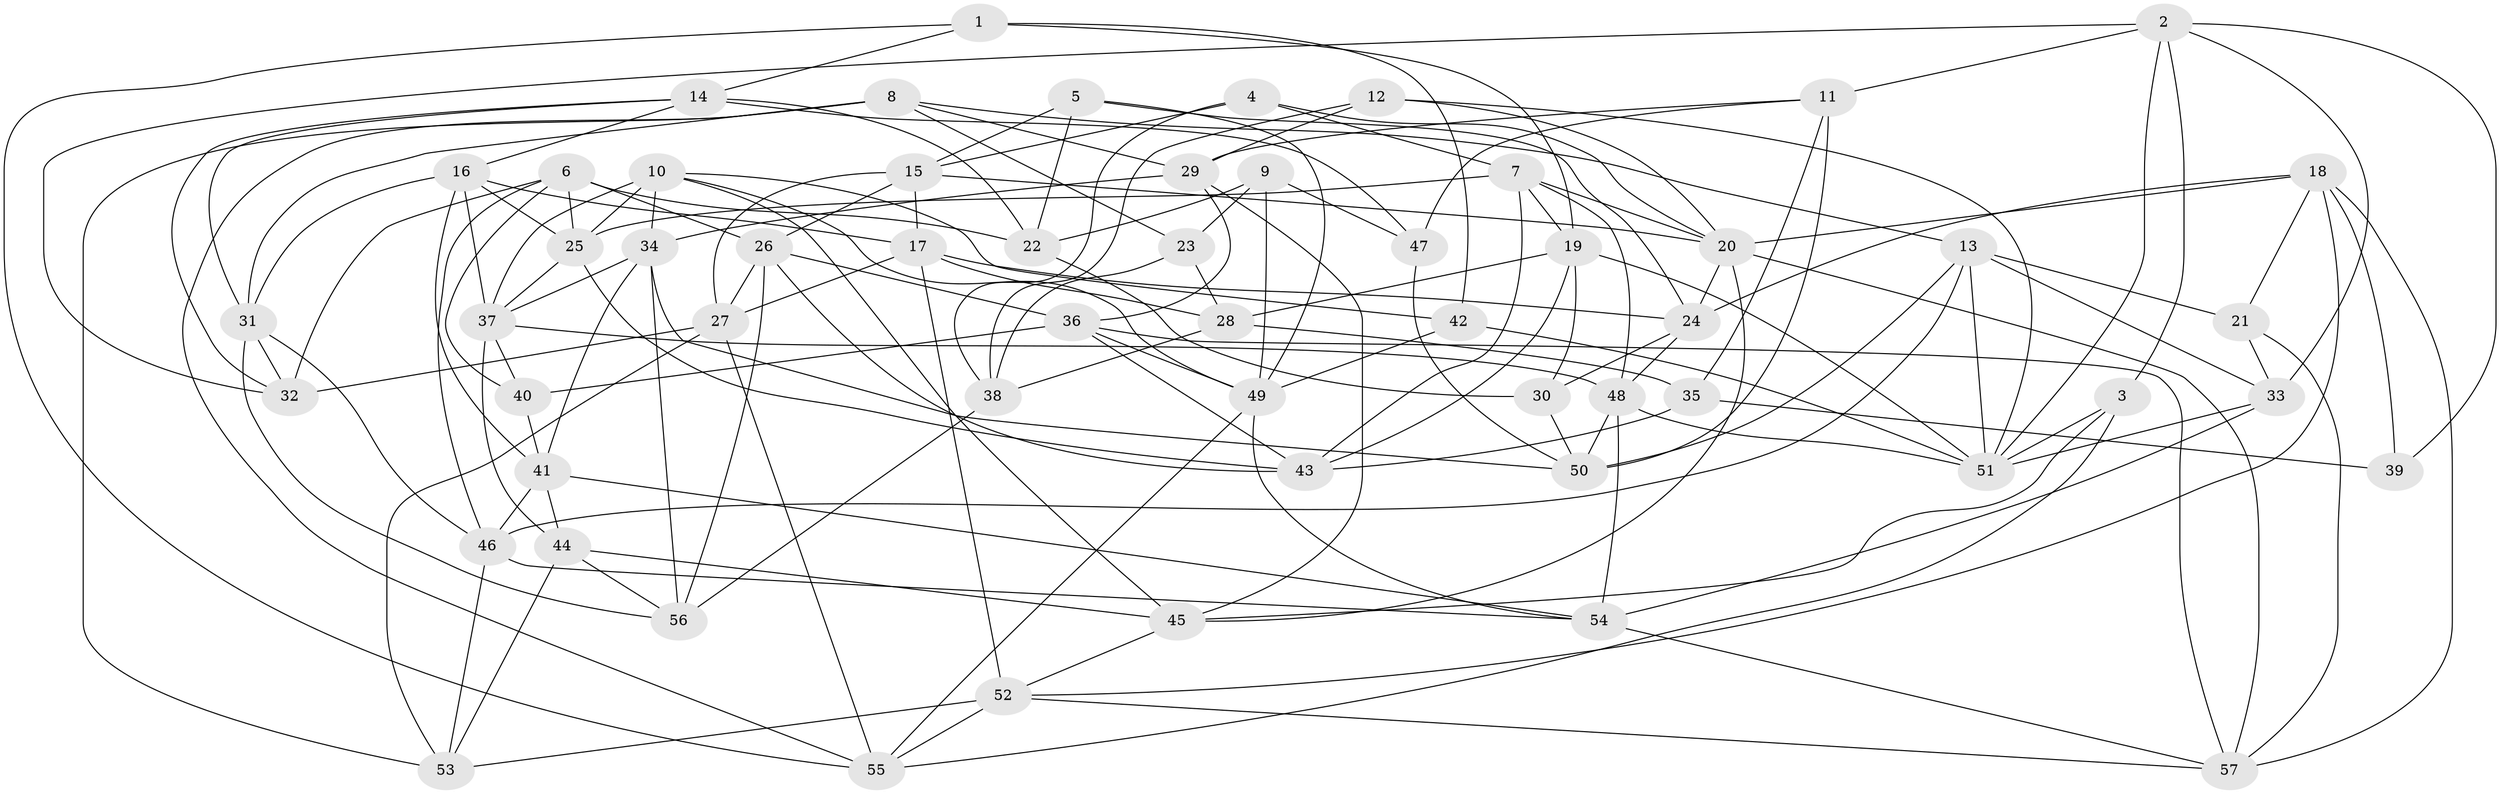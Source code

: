 // original degree distribution, {4: 1.0}
// Generated by graph-tools (version 1.1) at 2025/03/03/09/25 03:03:07]
// undirected, 57 vertices, 155 edges
graph export_dot {
graph [start="1"]
  node [color=gray90,style=filled];
  1;
  2;
  3;
  4;
  5;
  6;
  7;
  8;
  9;
  10;
  11;
  12;
  13;
  14;
  15;
  16;
  17;
  18;
  19;
  20;
  21;
  22;
  23;
  24;
  25;
  26;
  27;
  28;
  29;
  30;
  31;
  32;
  33;
  34;
  35;
  36;
  37;
  38;
  39;
  40;
  41;
  42;
  43;
  44;
  45;
  46;
  47;
  48;
  49;
  50;
  51;
  52;
  53;
  54;
  55;
  56;
  57;
  1 -- 14 [weight=1.0];
  1 -- 19 [weight=1.0];
  1 -- 42 [weight=1.0];
  1 -- 55 [weight=1.0];
  2 -- 3 [weight=1.0];
  2 -- 11 [weight=1.0];
  2 -- 32 [weight=1.0];
  2 -- 33 [weight=1.0];
  2 -- 39 [weight=1.0];
  2 -- 51 [weight=1.0];
  3 -- 45 [weight=1.0];
  3 -- 51 [weight=1.0];
  3 -- 55 [weight=1.0];
  4 -- 7 [weight=1.0];
  4 -- 15 [weight=1.0];
  4 -- 20 [weight=1.0];
  4 -- 38 [weight=1.0];
  5 -- 15 [weight=1.0];
  5 -- 22 [weight=1.0];
  5 -- 24 [weight=1.0];
  5 -- 49 [weight=1.0];
  6 -- 22 [weight=1.0];
  6 -- 25 [weight=1.0];
  6 -- 26 [weight=1.0];
  6 -- 32 [weight=1.0];
  6 -- 40 [weight=1.0];
  6 -- 46 [weight=1.0];
  7 -- 19 [weight=1.0];
  7 -- 20 [weight=1.0];
  7 -- 25 [weight=1.0];
  7 -- 43 [weight=1.0];
  7 -- 48 [weight=1.0];
  8 -- 13 [weight=1.0];
  8 -- 23 [weight=1.0];
  8 -- 29 [weight=1.0];
  8 -- 31 [weight=1.0];
  8 -- 53 [weight=1.0];
  8 -- 55 [weight=1.0];
  9 -- 22 [weight=2.0];
  9 -- 23 [weight=1.0];
  9 -- 47 [weight=2.0];
  9 -- 49 [weight=1.0];
  10 -- 25 [weight=1.0];
  10 -- 34 [weight=1.0];
  10 -- 37 [weight=1.0];
  10 -- 42 [weight=1.0];
  10 -- 45 [weight=1.0];
  10 -- 49 [weight=1.0];
  11 -- 29 [weight=1.0];
  11 -- 35 [weight=1.0];
  11 -- 47 [weight=2.0];
  11 -- 50 [weight=1.0];
  12 -- 20 [weight=1.0];
  12 -- 29 [weight=1.0];
  12 -- 38 [weight=1.0];
  12 -- 51 [weight=1.0];
  13 -- 21 [weight=1.0];
  13 -- 33 [weight=1.0];
  13 -- 46 [weight=1.0];
  13 -- 50 [weight=1.0];
  13 -- 51 [weight=1.0];
  14 -- 16 [weight=1.0];
  14 -- 22 [weight=1.0];
  14 -- 31 [weight=1.0];
  14 -- 32 [weight=1.0];
  14 -- 47 [weight=1.0];
  15 -- 17 [weight=1.0];
  15 -- 20 [weight=1.0];
  15 -- 26 [weight=1.0];
  15 -- 27 [weight=1.0];
  16 -- 17 [weight=1.0];
  16 -- 25 [weight=1.0];
  16 -- 31 [weight=1.0];
  16 -- 37 [weight=1.0];
  16 -- 41 [weight=1.0];
  17 -- 24 [weight=1.0];
  17 -- 27 [weight=1.0];
  17 -- 28 [weight=1.0];
  17 -- 52 [weight=1.0];
  18 -- 20 [weight=1.0];
  18 -- 21 [weight=1.0];
  18 -- 24 [weight=1.0];
  18 -- 39 [weight=1.0];
  18 -- 52 [weight=1.0];
  18 -- 57 [weight=1.0];
  19 -- 28 [weight=1.0];
  19 -- 30 [weight=1.0];
  19 -- 43 [weight=1.0];
  19 -- 51 [weight=1.0];
  20 -- 24 [weight=1.0];
  20 -- 45 [weight=1.0];
  20 -- 57 [weight=1.0];
  21 -- 33 [weight=1.0];
  21 -- 57 [weight=1.0];
  22 -- 30 [weight=1.0];
  23 -- 28 [weight=1.0];
  23 -- 38 [weight=1.0];
  24 -- 30 [weight=1.0];
  24 -- 48 [weight=1.0];
  25 -- 37 [weight=1.0];
  25 -- 43 [weight=1.0];
  26 -- 27 [weight=1.0];
  26 -- 36 [weight=1.0];
  26 -- 43 [weight=1.0];
  26 -- 56 [weight=1.0];
  27 -- 32 [weight=2.0];
  27 -- 53 [weight=2.0];
  27 -- 55 [weight=1.0];
  28 -- 35 [weight=2.0];
  28 -- 38 [weight=1.0];
  29 -- 34 [weight=1.0];
  29 -- 36 [weight=1.0];
  29 -- 45 [weight=1.0];
  30 -- 50 [weight=1.0];
  31 -- 32 [weight=1.0];
  31 -- 46 [weight=1.0];
  31 -- 56 [weight=1.0];
  33 -- 51 [weight=2.0];
  33 -- 54 [weight=1.0];
  34 -- 37 [weight=1.0];
  34 -- 41 [weight=1.0];
  34 -- 50 [weight=1.0];
  34 -- 56 [weight=1.0];
  35 -- 39 [weight=2.0];
  35 -- 43 [weight=1.0];
  36 -- 40 [weight=1.0];
  36 -- 43 [weight=1.0];
  36 -- 49 [weight=1.0];
  36 -- 57 [weight=1.0];
  37 -- 40 [weight=1.0];
  37 -- 44 [weight=2.0];
  37 -- 48 [weight=1.0];
  38 -- 56 [weight=2.0];
  40 -- 41 [weight=1.0];
  41 -- 44 [weight=1.0];
  41 -- 46 [weight=1.0];
  41 -- 54 [weight=1.0];
  42 -- 49 [weight=2.0];
  42 -- 51 [weight=2.0];
  44 -- 45 [weight=1.0];
  44 -- 53 [weight=1.0];
  44 -- 56 [weight=1.0];
  45 -- 52 [weight=1.0];
  46 -- 53 [weight=1.0];
  46 -- 54 [weight=1.0];
  47 -- 50 [weight=1.0];
  48 -- 50 [weight=1.0];
  48 -- 51 [weight=1.0];
  48 -- 54 [weight=1.0];
  49 -- 54 [weight=1.0];
  49 -- 55 [weight=1.0];
  52 -- 53 [weight=1.0];
  52 -- 55 [weight=1.0];
  52 -- 57 [weight=1.0];
  54 -- 57 [weight=1.0];
}
